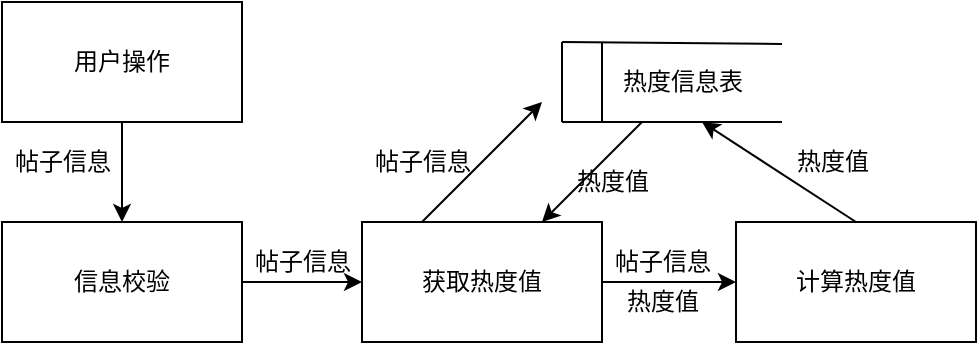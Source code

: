 <mxfile version="17.4.0" type="github">
  <diagram id="cN7pg1mrq9IHZCJJ18y1" name="Page-1">
    <mxGraphModel dx="1165" dy="644" grid="1" gridSize="10" guides="1" tooltips="1" connect="1" arrows="1" fold="1" page="1" pageScale="1" pageWidth="827" pageHeight="1169" math="0" shadow="0">
      <root>
        <mxCell id="0" />
        <mxCell id="1" parent="0" />
        <mxCell id="qZnDxFDOvSbsccXKCWq4-17" value="" style="edgeStyle=orthogonalEdgeStyle;rounded=0;orthogonalLoop=1;jettySize=auto;html=1;endArrow=classic;endFill=1;" edge="1" parent="1" source="qZnDxFDOvSbsccXKCWq4-15" target="qZnDxFDOvSbsccXKCWq4-16">
          <mxGeometry relative="1" as="geometry" />
        </mxCell>
        <mxCell id="qZnDxFDOvSbsccXKCWq4-15" value="用户操作" style="rounded=0;whiteSpace=wrap;html=1;" vertex="1" parent="1">
          <mxGeometry x="130" y="180" width="120" height="60" as="geometry" />
        </mxCell>
        <mxCell id="qZnDxFDOvSbsccXKCWq4-20" value="" style="edgeStyle=orthogonalEdgeStyle;rounded=0;orthogonalLoop=1;jettySize=auto;html=1;endArrow=classic;endFill=1;" edge="1" parent="1" source="qZnDxFDOvSbsccXKCWq4-16" target="qZnDxFDOvSbsccXKCWq4-19">
          <mxGeometry relative="1" as="geometry" />
        </mxCell>
        <mxCell id="qZnDxFDOvSbsccXKCWq4-16" value="信息校验" style="whiteSpace=wrap;html=1;rounded=0;" vertex="1" parent="1">
          <mxGeometry x="130" y="290" width="120" height="60" as="geometry" />
        </mxCell>
        <mxCell id="qZnDxFDOvSbsccXKCWq4-18" value="帖子信息" style="text;html=1;align=center;verticalAlign=middle;resizable=0;points=[];autosize=1;strokeColor=none;fillColor=none;" vertex="1" parent="1">
          <mxGeometry x="130" y="250" width="60" height="20" as="geometry" />
        </mxCell>
        <mxCell id="qZnDxFDOvSbsccXKCWq4-31" value="" style="edgeStyle=orthogonalEdgeStyle;rounded=0;orthogonalLoop=1;jettySize=auto;html=1;endArrow=classic;endFill=1;" edge="1" parent="1" source="qZnDxFDOvSbsccXKCWq4-19" target="qZnDxFDOvSbsccXKCWq4-30">
          <mxGeometry relative="1" as="geometry" />
        </mxCell>
        <mxCell id="qZnDxFDOvSbsccXKCWq4-44" style="edgeStyle=none;rounded=0;orthogonalLoop=1;jettySize=auto;html=1;exitX=0.25;exitY=0;exitDx=0;exitDy=0;startArrow=none;startFill=0;endArrow=classic;endFill=1;" edge="1" parent="1" source="qZnDxFDOvSbsccXKCWq4-19">
          <mxGeometry relative="1" as="geometry">
            <mxPoint x="400" y="230.0" as="targetPoint" />
          </mxGeometry>
        </mxCell>
        <mxCell id="qZnDxFDOvSbsccXKCWq4-19" value="获取热度值" style="whiteSpace=wrap;html=1;rounded=0;" vertex="1" parent="1">
          <mxGeometry x="310" y="290" width="120" height="60" as="geometry" />
        </mxCell>
        <mxCell id="qZnDxFDOvSbsccXKCWq4-22" value="" style="rounded=0;orthogonalLoop=1;jettySize=auto;html=1;endArrow=classic;endFill=1;" edge="1" parent="1" target="qZnDxFDOvSbsccXKCWq4-19">
          <mxGeometry relative="1" as="geometry">
            <mxPoint x="450" y="240" as="sourcePoint" />
          </mxGeometry>
        </mxCell>
        <mxCell id="qZnDxFDOvSbsccXKCWq4-24" value="" style="endArrow=none;html=1;rounded=0;" edge="1" parent="1">
          <mxGeometry width="50" height="50" relative="1" as="geometry">
            <mxPoint x="410" y="200" as="sourcePoint" />
            <mxPoint x="520" y="201" as="targetPoint" />
          </mxGeometry>
        </mxCell>
        <mxCell id="qZnDxFDOvSbsccXKCWq4-25" value="" style="endArrow=none;html=1;rounded=0;" edge="1" parent="1">
          <mxGeometry width="50" height="50" relative="1" as="geometry">
            <mxPoint x="410" y="240" as="sourcePoint" />
            <mxPoint x="520" y="240" as="targetPoint" />
          </mxGeometry>
        </mxCell>
        <mxCell id="qZnDxFDOvSbsccXKCWq4-26" value="" style="endArrow=none;html=1;rounded=0;" edge="1" parent="1">
          <mxGeometry width="50" height="50" relative="1" as="geometry">
            <mxPoint x="410" y="240" as="sourcePoint" />
            <mxPoint x="410" y="200" as="targetPoint" />
          </mxGeometry>
        </mxCell>
        <mxCell id="qZnDxFDOvSbsccXKCWq4-27" value="" style="endArrow=none;html=1;rounded=0;" edge="1" parent="1">
          <mxGeometry width="50" height="50" relative="1" as="geometry">
            <mxPoint x="430" y="240" as="sourcePoint" />
            <mxPoint x="430" y="200" as="targetPoint" />
          </mxGeometry>
        </mxCell>
        <mxCell id="qZnDxFDOvSbsccXKCWq4-29" value="热度信息表" style="text;html=1;align=center;verticalAlign=middle;resizable=0;points=[];autosize=1;strokeColor=none;fillColor=none;" vertex="1" parent="1">
          <mxGeometry x="430" y="210" width="80" height="20" as="geometry" />
        </mxCell>
        <mxCell id="qZnDxFDOvSbsccXKCWq4-39" style="edgeStyle=none;rounded=0;orthogonalLoop=1;jettySize=auto;html=1;exitX=0.5;exitY=0;exitDx=0;exitDy=0;startArrow=none;startFill=0;endArrow=classic;endFill=1;" edge="1" parent="1" source="qZnDxFDOvSbsccXKCWq4-30">
          <mxGeometry relative="1" as="geometry">
            <mxPoint x="480" y="240.0" as="targetPoint" />
          </mxGeometry>
        </mxCell>
        <mxCell id="qZnDxFDOvSbsccXKCWq4-30" value="计算热度值" style="whiteSpace=wrap;html=1;rounded=0;" vertex="1" parent="1">
          <mxGeometry x="497" y="290" width="120" height="60" as="geometry" />
        </mxCell>
        <mxCell id="qZnDxFDOvSbsccXKCWq4-38" value="热度值" style="text;html=1;align=center;verticalAlign=middle;resizable=0;points=[];autosize=1;strokeColor=none;fillColor=none;" vertex="1" parent="1">
          <mxGeometry x="410" y="260" width="50" height="20" as="geometry" />
        </mxCell>
        <mxCell id="qZnDxFDOvSbsccXKCWq4-40" value="热度值" style="text;html=1;align=center;verticalAlign=middle;resizable=0;points=[];autosize=1;strokeColor=none;fillColor=none;" vertex="1" parent="1">
          <mxGeometry x="520" y="250" width="50" height="20" as="geometry" />
        </mxCell>
        <mxCell id="qZnDxFDOvSbsccXKCWq4-41" value="帖子信息" style="text;html=1;align=center;verticalAlign=middle;resizable=0;points=[];autosize=1;strokeColor=none;fillColor=none;" vertex="1" parent="1">
          <mxGeometry x="430" y="300" width="60" height="20" as="geometry" />
        </mxCell>
        <mxCell id="qZnDxFDOvSbsccXKCWq4-42" value="热度值" style="text;html=1;align=center;verticalAlign=middle;resizable=0;points=[];autosize=1;strokeColor=none;fillColor=none;" vertex="1" parent="1">
          <mxGeometry x="435" y="320" width="50" height="20" as="geometry" />
        </mxCell>
        <mxCell id="qZnDxFDOvSbsccXKCWq4-43" value="帖子信息" style="text;html=1;align=center;verticalAlign=middle;resizable=0;points=[];autosize=1;strokeColor=none;fillColor=none;" vertex="1" parent="1">
          <mxGeometry x="250" y="300" width="60" height="20" as="geometry" />
        </mxCell>
        <mxCell id="qZnDxFDOvSbsccXKCWq4-45" value="帖子信息" style="text;html=1;align=center;verticalAlign=middle;resizable=0;points=[];autosize=1;strokeColor=none;fillColor=none;" vertex="1" parent="1">
          <mxGeometry x="310" y="250" width="60" height="20" as="geometry" />
        </mxCell>
      </root>
    </mxGraphModel>
  </diagram>
</mxfile>
